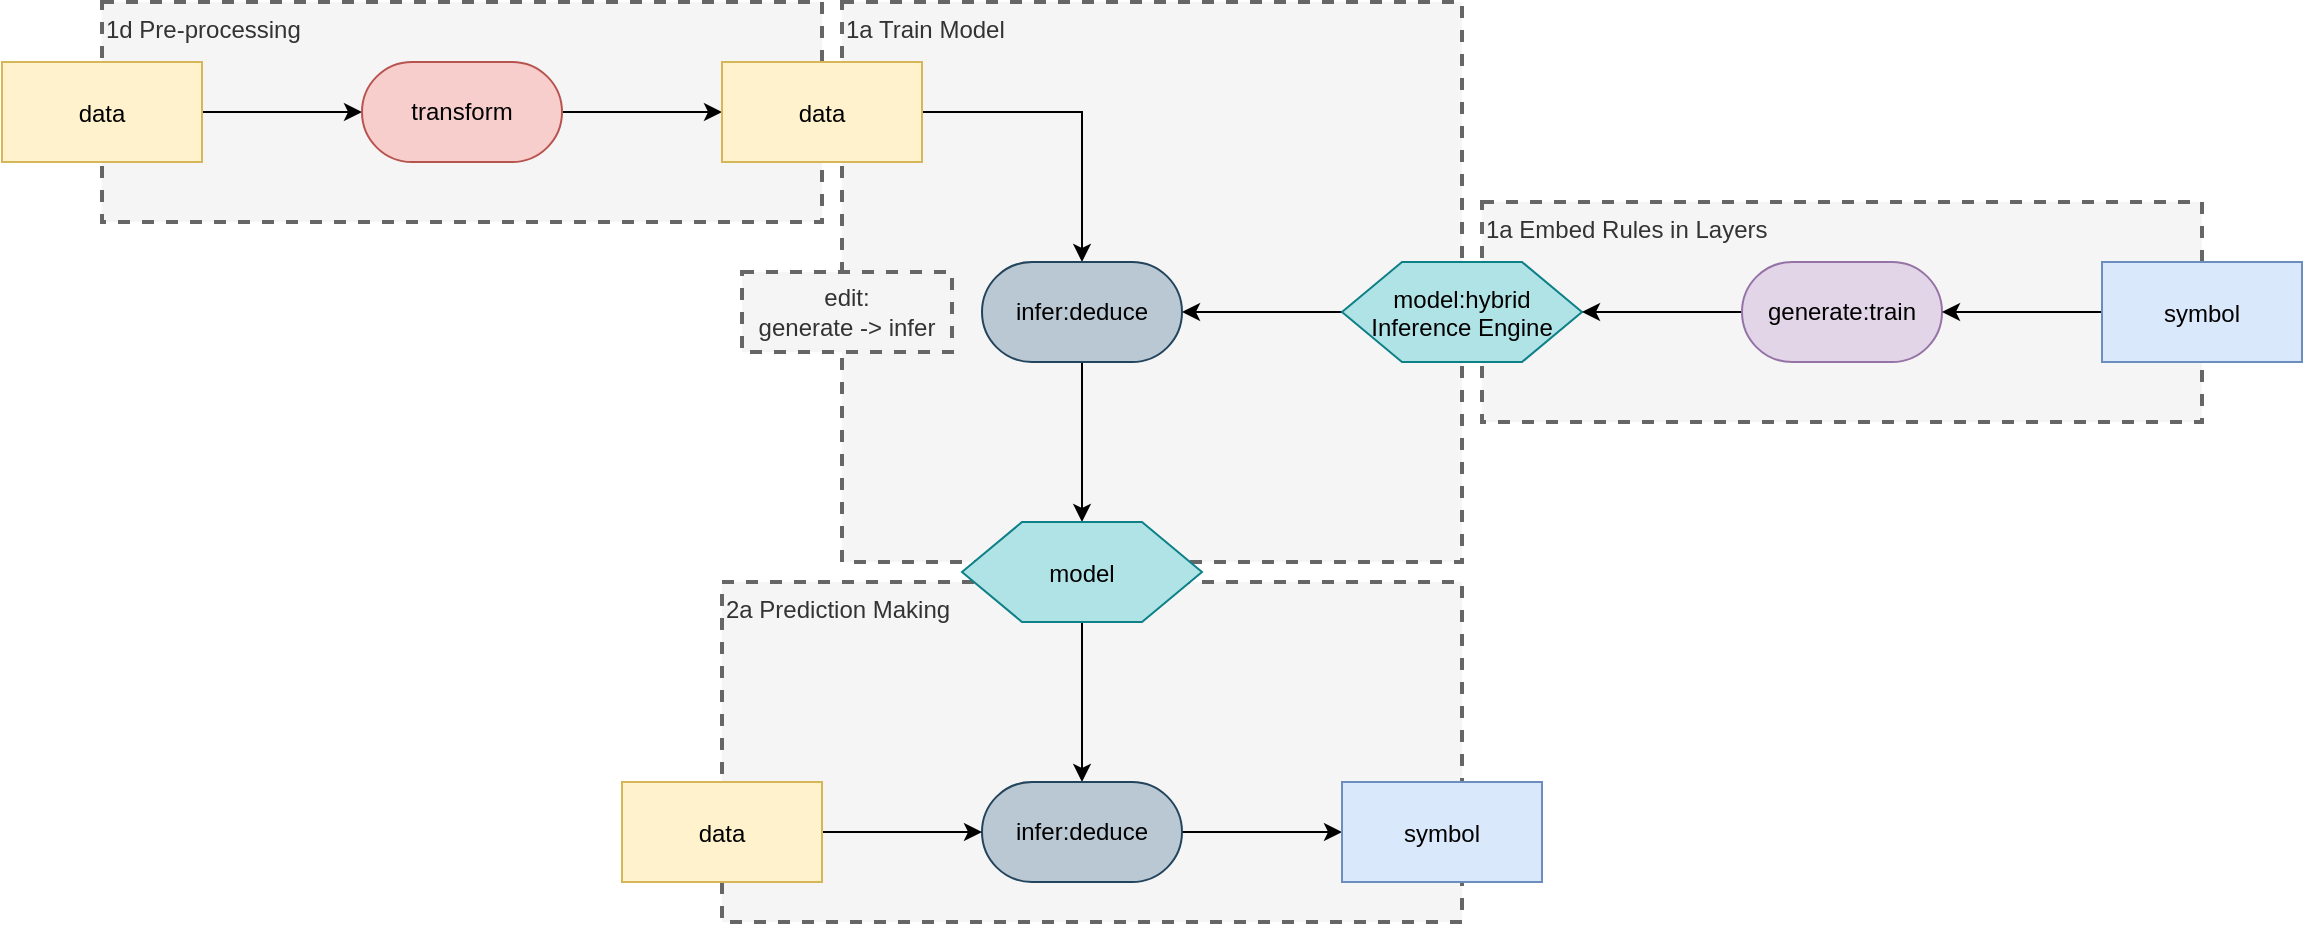 <mxfile version="27.1.1" pages="2">
  <diagram id="oA1FpRplDqC-GJJbkCT9" name="REML Generalized Pattern">
    <mxGraphModel dx="1209" dy="725" grid="1" gridSize="10" guides="1" tooltips="1" connect="1" arrows="1" fold="1" page="1" pageScale="1" pageWidth="3300" pageHeight="4681" math="0" shadow="0">
      <root>
        <mxCell id="0" />
        <mxCell id="1" parent="0" />
        <mxCell id="tmgDHccnFJkSAK9zo8aV-28" value="2a Prediction Making" style="text;html=1;align=left;verticalAlign=top;whiteSpace=wrap;rounded=0;dashed=1;fillColor=#f5f5f5;fontColor=#333333;strokeColor=#666666;strokeWidth=2;" name="text" vertex="1" parent="1">
          <mxGeometry x="720" y="490" width="370" height="170" as="geometry" />
        </mxCell>
        <mxCell id="tmgDHccnFJkSAK9zo8aV-27" value="1a Embed Rules in Layers" style="text;html=1;align=left;verticalAlign=top;whiteSpace=wrap;rounded=0;dashed=1;fillColor=#f5f5f5;fontColor=#333333;strokeColor=#666666;strokeWidth=2;" name="text" vertex="1" parent="1">
          <mxGeometry x="1100" y="300" width="360" height="110" as="geometry" />
        </mxCell>
        <mxCell id="tmgDHccnFJkSAK9zo8aV-26" value="1a Train Model" style="text;html=1;align=left;verticalAlign=top;whiteSpace=wrap;rounded=0;dashed=1;fillColor=#f5f5f5;fontColor=#333333;strokeColor=#666666;strokeWidth=2;" name="text" vertex="1" parent="1">
          <mxGeometry x="780" y="200" width="310" height="280" as="geometry" />
        </mxCell>
        <mxCell id="tmgDHccnFJkSAK9zo8aV-25" value="1d Pre-processing" style="text;html=1;align=left;verticalAlign=top;whiteSpace=wrap;rounded=0;dashed=1;fillColor=#f5f5f5;fontColor=#333333;strokeColor=#666666;strokeWidth=2;" name="text" vertex="1" parent="1">
          <mxGeometry x="410" y="200" width="360" height="110" as="geometry" />
        </mxCell>
        <mxCell id="tmgDHccnFJkSAK9zo8aV-3" style="edgeStyle=orthogonalEdgeStyle;rounded=0;orthogonalLoop=1;jettySize=auto;html=1;exitX=1;exitY=0.5;exitDx=0;exitDy=0;entryX=0;entryY=0.5;entryDx=0;entryDy=0;" edge="1" parent="1" source="tmgDHccnFJkSAK9zo8aV-1" target="tmgDHccnFJkSAK9zo8aV-2">
          <mxGeometry relative="1" as="geometry" />
        </mxCell>
        <mxCell id="tmgDHccnFJkSAK9zo8aV-1" value="data" style="rectangle;fillColor=#fff2cc;strokeColor=#d6b656;" name="data" vertex="1" parent="1">
          <mxGeometry x="360" y="230" width="100" height="50" as="geometry" />
        </mxCell>
        <mxCell id="tmgDHccnFJkSAK9zo8aV-5" style="edgeStyle=orthogonalEdgeStyle;rounded=0;orthogonalLoop=1;jettySize=auto;html=1;exitX=1;exitY=0.5;exitDx=0;exitDy=0;entryX=0;entryY=0.5;entryDx=0;entryDy=0;" edge="1" parent="1" source="tmgDHccnFJkSAK9zo8aV-2" target="tmgDHccnFJkSAK9zo8aV-4">
          <mxGeometry relative="1" as="geometry" />
        </mxCell>
        <mxCell id="tmgDHccnFJkSAK9zo8aV-2" value="transform" style="rounded=1;whiteSpace=wrap;html=1;arcSize=50;fillColor=#f8cecc;strokeColor=#b85450;" name="transform" vertex="1" parent="1">
          <mxGeometry x="540" y="230" width="100" height="50" as="geometry" />
        </mxCell>
        <mxCell id="tmgDHccnFJkSAK9zo8aV-11" style="edgeStyle=orthogonalEdgeStyle;rounded=0;orthogonalLoop=1;jettySize=auto;html=1;exitX=1;exitY=0.5;exitDx=0;exitDy=0;entryX=0.5;entryY=0;entryDx=0;entryDy=0;" edge="1" parent="1" source="tmgDHccnFJkSAK9zo8aV-4" target="tmgDHccnFJkSAK9zo8aV-10">
          <mxGeometry relative="1" as="geometry" />
        </mxCell>
        <mxCell id="tmgDHccnFJkSAK9zo8aV-4" value="data" style="rectangle;fillColor=#fff2cc;strokeColor=#d6b656;" name="data" vertex="1" parent="1">
          <mxGeometry x="720" y="230" width="100" height="50" as="geometry" />
        </mxCell>
        <mxCell id="tmgDHccnFJkSAK9zo8aV-12" style="edgeStyle=orthogonalEdgeStyle;rounded=0;orthogonalLoop=1;jettySize=auto;html=1;exitX=0;exitY=0.5;exitDx=0;exitDy=0;entryX=1;entryY=0.5;entryDx=0;entryDy=0;" edge="1" parent="1" source="tmgDHccnFJkSAK9zo8aV-8" target="tmgDHccnFJkSAK9zo8aV-10">
          <mxGeometry relative="1" as="geometry" />
        </mxCell>
        <object label="model:hybrid&#xa;Inference Engine" tooltip="case-based&#xa;dynamic&#xa;hybrid&#xa;ML&#xa;rule-based&#xa;semantic&#xa;static&#xa;statisic&#xa;statistical" id="tmgDHccnFJkSAK9zo8aV-8">
          <mxCell style="shape=hexagon;perimeter=hexagonPerimeter2;fillColor=#b0e3e6;strokeColor=#0e8088;" name="model" vertex="1" parent="1">
            <mxGeometry x="1030" y="330" width="120" height="50" as="geometry" />
          </mxCell>
        </object>
        <mxCell id="tmgDHccnFJkSAK9zo8aV-18" style="edgeStyle=orthogonalEdgeStyle;rounded=0;orthogonalLoop=1;jettySize=auto;html=1;exitX=0.5;exitY=1;exitDx=0;exitDy=0;entryX=0.5;entryY=0;entryDx=0;entryDy=0;" edge="1" parent="1" source="tmgDHccnFJkSAK9zo8aV-10" target="tmgDHccnFJkSAK9zo8aV-17">
          <mxGeometry relative="1" as="geometry" />
        </mxCell>
        <mxCell id="tmgDHccnFJkSAK9zo8aV-10" value="infer:deduce" style="rounded=1;whiteSpace=wrap;html=1;arcSize=50;fillColor=#bac8d3;strokeColor=#23445d;" name="infer:deduce" vertex="1" parent="1">
          <mxGeometry x="850" y="330" width="100" height="50" as="geometry" />
        </mxCell>
        <mxCell id="tmgDHccnFJkSAK9zo8aV-14" style="edgeStyle=orthogonalEdgeStyle;rounded=0;orthogonalLoop=1;jettySize=auto;html=1;entryX=1;entryY=0.5;entryDx=0;entryDy=0;" edge="1" parent="1" source="tmgDHccnFJkSAK9zo8aV-13" target="tmgDHccnFJkSAK9zo8aV-8">
          <mxGeometry relative="1" as="geometry" />
        </mxCell>
        <mxCell id="tmgDHccnFJkSAK9zo8aV-13" value="generate:train" style="rounded=1;whiteSpace=wrap;html=1;arcSize=50;fillColor=#e1d5e7;strokeColor=#9673a6;" name="generate:train" vertex="1" parent="1">
          <mxGeometry x="1230" y="330" width="100" height="50" as="geometry" />
        </mxCell>
        <mxCell id="tmgDHccnFJkSAK9zo8aV-16" style="edgeStyle=orthogonalEdgeStyle;rounded=0;orthogonalLoop=1;jettySize=auto;html=1;entryX=1;entryY=0.5;entryDx=0;entryDy=0;" edge="1" parent="1" source="tmgDHccnFJkSAK9zo8aV-15" target="tmgDHccnFJkSAK9zo8aV-13">
          <mxGeometry relative="1" as="geometry" />
        </mxCell>
        <mxCell id="tmgDHccnFJkSAK9zo8aV-15" value="symbol" style="rectangle;fillColor=#dae8fc;strokeColor=#6c8ebf;" name="symbol" vertex="1" parent="1">
          <mxGeometry x="1410" y="330" width="100" height="50" as="geometry" />
        </mxCell>
        <mxCell id="tmgDHccnFJkSAK9zo8aV-20" style="edgeStyle=orthogonalEdgeStyle;rounded=0;orthogonalLoop=1;jettySize=auto;html=1;exitX=0.5;exitY=1;exitDx=0;exitDy=0;entryX=0.5;entryY=0;entryDx=0;entryDy=0;" edge="1" parent="1" source="tmgDHccnFJkSAK9zo8aV-17" target="tmgDHccnFJkSAK9zo8aV-19">
          <mxGeometry relative="1" as="geometry" />
        </mxCell>
        <object label="model" tooltip="case-based&#xa;dynamic&#xa;hybrid&#xa;ML&#xa;rule-based&#xa;semantic&#xa;static&#xa;statisic&#xa;statistical" id="tmgDHccnFJkSAK9zo8aV-17">
          <mxCell style="shape=hexagon;perimeter=hexagonPerimeter2;fillColor=#b0e3e6;strokeColor=#0e8088;" name="model" vertex="1" parent="1">
            <mxGeometry x="840" y="460" width="120" height="50" as="geometry" />
          </mxCell>
        </object>
        <mxCell id="tmgDHccnFJkSAK9zo8aV-24" style="edgeStyle=orthogonalEdgeStyle;rounded=0;orthogonalLoop=1;jettySize=auto;html=1;exitX=1;exitY=0.5;exitDx=0;exitDy=0;entryX=0;entryY=0.5;entryDx=0;entryDy=0;" edge="1" parent="1" source="tmgDHccnFJkSAK9zo8aV-19" target="tmgDHccnFJkSAK9zo8aV-23">
          <mxGeometry relative="1" as="geometry" />
        </mxCell>
        <mxCell id="tmgDHccnFJkSAK9zo8aV-19" value="infer:deduce" style="rounded=1;whiteSpace=wrap;html=1;arcSize=50;fillColor=#bac8d3;strokeColor=#23445d;" name="infer:deduce" vertex="1" parent="1">
          <mxGeometry x="850" y="590" width="100" height="50" as="geometry" />
        </mxCell>
        <mxCell id="tmgDHccnFJkSAK9zo8aV-22" style="edgeStyle=orthogonalEdgeStyle;rounded=0;orthogonalLoop=1;jettySize=auto;html=1;entryX=0;entryY=0.5;entryDx=0;entryDy=0;" edge="1" parent="1" source="tmgDHccnFJkSAK9zo8aV-21" target="tmgDHccnFJkSAK9zo8aV-19">
          <mxGeometry relative="1" as="geometry" />
        </mxCell>
        <mxCell id="tmgDHccnFJkSAK9zo8aV-21" value="data" style="rectangle;fillColor=#fff2cc;strokeColor=#d6b656;" name="data" vertex="1" parent="1">
          <mxGeometry x="670" y="590" width="100" height="50" as="geometry" />
        </mxCell>
        <mxCell id="tmgDHccnFJkSAK9zo8aV-23" value="symbol" style="rectangle;fillColor=#dae8fc;strokeColor=#6c8ebf;" name="symbol" vertex="1" parent="1">
          <mxGeometry x="1030" y="590" width="100" height="50" as="geometry" />
        </mxCell>
        <mxCell id="tmgDHccnFJkSAK9zo8aV-29" value="&lt;div&gt;edit:&lt;/div&gt;&lt;div&gt;generate -&amp;gt; infer&lt;/div&gt;" style="text;html=1;align=center;verticalAlign=middle;whiteSpace=wrap;rounded=0;dashed=1;fillColor=#f5f5f5;fontColor=#333333;strokeColor=#666666;strokeWidth=2;" name="text" vertex="1" parent="1">
          <mxGeometry x="730" y="335" width="105" height="40" as="geometry" />
        </mxCell>
      </root>
    </mxGraphModel>
  </diagram>
  <diagram id="LnQA7NeD5pWyeA027Ttc" name="REML First Refined Pattern">
    <mxGraphModel dx="1310" dy="785" grid="1" gridSize="10" guides="1" tooltips="1" connect="1" arrows="1" fold="1" page="1" pageScale="1" pageWidth="3300" pageHeight="4681" math="0" shadow="0">
      <root>
        <mxCell id="0" />
        <mxCell id="1" parent="0" />
        <mxCell id="B-JVje-D65B59EouBPuj-5" value="&lt;div&gt;2a Use the ANFIS&lt;/div&gt;&lt;div&gt;Model for Prediction&lt;/div&gt;" style="text;html=1;align=left;verticalAlign=top;whiteSpace=wrap;rounded=0;dashed=1;fillColor=#f5f5f5;fontColor=#333333;strokeColor=#666666;strokeWidth=2;" name="text" vertex="1" parent="1">
          <mxGeometry x="1240" y="420" width="350" height="180" as="geometry" />
        </mxCell>
        <mxCell id="B-JVje-D65B59EouBPuj-4" value="1a Train the ANFIS Model" style="text;html=1;align=left;verticalAlign=top;whiteSpace=wrap;rounded=0;dashed=1;fillColor=#f5f5f5;fontColor=#333333;strokeColor=#666666;strokeWidth=2;" name="text" vertex="1" parent="1">
          <mxGeometry x="890" y="300" width="340" height="400" as="geometry" />
        </mxCell>
        <mxCell id="B-JVje-D65B59EouBPuj-3" value="1c Generate the Equivalent ANFIS Architecture" style="text;html=1;align=right;verticalAlign=top;whiteSpace=wrap;rounded=0;dashed=1;fillColor=#f5f5f5;fontColor=#333333;strokeColor=#666666;strokeWidth=2;" name="text" vertex="1" parent="1">
          <mxGeometry x="490" y="560" width="390" height="220" as="geometry" />
        </mxCell>
        <mxCell id="B-JVje-D65B59EouBPuj-2" value="1 Fuzzy Rough Set Application" style="text;html=1;align=left;verticalAlign=top;whiteSpace=wrap;rounded=0;dashed=1;fillColor=#f5f5f5;fontColor=#333333;strokeColor=#666666;strokeWidth=2;" name="text" vertex="1" parent="1">
          <mxGeometry x="490" y="360" width="390" height="190" as="geometry" />
        </mxCell>
        <mxCell id="B-JVje-D65B59EouBPuj-1" value="1d Pre-processing" style="text;html=1;align=left;verticalAlign=top;whiteSpace=wrap;rounded=0;dashed=1;fillColor=#f5f5f5;fontColor=#333333;strokeColor=#666666;strokeWidth=2;" name="text" vertex="1" parent="1">
          <mxGeometry x="490" y="200" width="390" height="150" as="geometry" />
        </mxCell>
        <mxCell id="ckfWc3geHlRKN2jMbvU5-89" style="edgeStyle=orthogonalEdgeStyle;rounded=0;orthogonalLoop=1;jettySize=auto;html=1;exitX=1;exitY=0.5;exitDx=0;exitDy=0;entryX=0;entryY=0.5;entryDx=0;entryDy=0;" parent="1" source="ckfWc3geHlRKN2jMbvU5-87" target="ckfWc3geHlRKN2jMbvU5-88" edge="1">
          <mxGeometry relative="1" as="geometry" />
        </mxCell>
        <mxCell id="ckfWc3geHlRKN2jMbvU5-87" value="data&#xa;Raw&#xa;Mammographic" style="rectangle;fillColor=#fff2cc;strokeColor=#d6b656;" parent="1" name="data" vertex="1">
          <mxGeometry x="460" y="230" width="100" height="50" as="geometry" />
        </mxCell>
        <mxCell id="ckfWc3geHlRKN2jMbvU5-91" style="edgeStyle=orthogonalEdgeStyle;rounded=0;orthogonalLoop=1;jettySize=auto;html=1;exitX=1;exitY=0.5;exitDx=0;exitDy=0;entryX=0.5;entryY=0;entryDx=0;entryDy=0;" parent="1" source="ckfWc3geHlRKN2jMbvU5-88" target="ckfWc3geHlRKN2jMbvU5-90" edge="1">
          <mxGeometry relative="1" as="geometry" />
        </mxCell>
        <mxCell id="ckfWc3geHlRKN2jMbvU5-88" value="transform" style="rounded=1;whiteSpace=wrap;html=1;arcSize=50;fillColor=#f8cecc;strokeColor=#b85450;" parent="1" name="transform" vertex="1">
          <mxGeometry x="640" y="230" width="100" height="50" as="geometry" />
        </mxCell>
        <mxCell id="ckfWc3geHlRKN2jMbvU5-93" style="edgeStyle=orthogonalEdgeStyle;rounded=0;orthogonalLoop=1;jettySize=auto;html=1;exitX=0.5;exitY=1;exitDx=0;exitDy=0;entryX=1;entryY=0.5;entryDx=0;entryDy=0;" parent="1" source="ckfWc3geHlRKN2jMbvU5-90" target="ckfWc3geHlRKN2jMbvU5-92" edge="1">
          <mxGeometry relative="1" as="geometry" />
        </mxCell>
        <mxCell id="QngEW5WID09U4wTgbxZI-7" style="edgeStyle=orthogonalEdgeStyle;rounded=0;orthogonalLoop=1;jettySize=auto;html=1;exitX=1;exitY=0.5;exitDx=0;exitDy=0;entryX=0.5;entryY=0;entryDx=0;entryDy=0;" edge="1" parent="1" source="ckfWc3geHlRKN2jMbvU5-90" target="QngEW5WID09U4wTgbxZI-5">
          <mxGeometry relative="1" as="geometry" />
        </mxCell>
        <mxCell id="ckfWc3geHlRKN2jMbvU5-90" value="data&#xa;Pre-processed&#xa;Data" style="rectangle;fillColor=#fff2cc;strokeColor=#d6b656;" parent="1" name="data" vertex="1">
          <mxGeometry x="820" y="330" width="100" height="50" as="geometry" />
        </mxCell>
        <mxCell id="ckfWc3geHlRKN2jMbvU5-95" style="edgeStyle=orthogonalEdgeStyle;rounded=0;orthogonalLoop=1;jettySize=auto;html=1;exitX=0;exitY=0.5;exitDx=0;exitDy=0;entryX=0.5;entryY=0;entryDx=0;entryDy=0;" parent="1" source="ckfWc3geHlRKN2jMbvU5-92" target="ckfWc3geHlRKN2jMbvU5-94" edge="1">
          <mxGeometry relative="1" as="geometry" />
        </mxCell>
        <mxCell id="ckfWc3geHlRKN2jMbvU5-92" value="infer:deduce" style="rounded=1;whiteSpace=wrap;html=1;arcSize=50;fillColor=#bac8d3;strokeColor=#23445d;" parent="1" name="infer:deduce" vertex="1">
          <mxGeometry x="640" y="430" width="100" height="50" as="geometry" />
        </mxCell>
        <mxCell id="ckfWc3geHlRKN2jMbvU5-97" style="edgeStyle=orthogonalEdgeStyle;rounded=0;orthogonalLoop=1;jettySize=auto;html=1;exitX=0.5;exitY=1;exitDx=0;exitDy=0;entryX=0;entryY=0.5;entryDx=0;entryDy=0;" parent="1" source="ckfWc3geHlRKN2jMbvU5-94" target="ckfWc3geHlRKN2jMbvU5-96" edge="1">
          <mxGeometry relative="1" as="geometry" />
        </mxCell>
        <mxCell id="ckfWc3geHlRKN2jMbvU5-94" value="data&#xa;Features" style="rectangle;fillColor=#fff2cc;strokeColor=#d6b656;" parent="1" name="data" vertex="1" tooltip="⚠️ Node not part of any valid pattern.">
          <mxGeometry x="460" y="530" width="100" height="50" as="geometry" />
        </mxCell>
        <mxCell id="QngEW5WID09U4wTgbxZI-2" style="edgeStyle=orthogonalEdgeStyle;rounded=0;orthogonalLoop=1;jettySize=auto;html=1;exitX=1;exitY=0.5;exitDx=0;exitDy=0;entryX=0;entryY=0.5;entryDx=0;entryDy=0;" edge="1" parent="1" source="ckfWc3geHlRKN2jMbvU5-96" target="QngEW5WID09U4wTgbxZI-1">
          <mxGeometry relative="1" as="geometry" />
        </mxCell>
        <mxCell id="ckfWc3geHlRKN2jMbvU5-96" value="generate:engineer" style="rounded=1;whiteSpace=wrap;html=1;arcSize=50;fillColor=#e1d5e7;strokeColor=#9673a6;" parent="1" name="generate:engineer" vertex="1" tooltip="⚠️ Node not part of any valid pattern.">
          <mxGeometry x="640" y="630" width="100" height="50" as="geometry" />
        </mxCell>
        <mxCell id="QngEW5WID09U4wTgbxZI-11" style="edgeStyle=orthogonalEdgeStyle;rounded=0;orthogonalLoop=1;jettySize=auto;html=1;exitX=1;exitY=0.5;exitDx=0;exitDy=0;entryX=0.5;entryY=1;entryDx=0;entryDy=0;" edge="1" parent="1" source="QngEW5WID09U4wTgbxZI-1" target="QngEW5WID09U4wTgbxZI-8">
          <mxGeometry relative="1" as="geometry" />
        </mxCell>
        <object label="model:hybrid&#xa;ANFIS&#xa;Framework" tooltip="case-based&#xa;dynamic&#xa;hybrid&#xa;ML&#xa;rule-based&#xa;semantic&#xa;static&#xa;statisic&#xa;statistical" id="QngEW5WID09U4wTgbxZI-1">
          <mxCell style="shape=hexagon;perimeter=hexagonPerimeter2;fillColor=#b0e3e6;strokeColor=#0e8088;" name="model" vertex="1" parent="1" tooltip="⚠️ Node not part of any valid pattern.">
            <mxGeometry x="810" y="630" width="120" height="50" as="geometry" />
          </mxCell>
        </object>
        <mxCell id="QngEW5WID09U4wTgbxZI-4" style="edgeStyle=orthogonalEdgeStyle;rounded=0;orthogonalLoop=1;jettySize=auto;html=1;entryX=0.5;entryY=1;entryDx=0;entryDy=0;" edge="1" parent="1" source="QngEW5WID09U4wTgbxZI-3" target="ckfWc3geHlRKN2jMbvU5-96">
          <mxGeometry relative="1" as="geometry" />
        </mxCell>
        <mxCell id="QngEW5WID09U4wTgbxZI-3" value="symbol&#xa;Fuzzy Rules" style="rectangle;fillColor=#dae8fc;strokeColor=#6c8ebf;" name="symbol" vertex="1" parent="1" tooltip="⚠️ Node not part of any valid pattern.">
          <mxGeometry x="640" y="760" width="100" height="50" as="geometry" />
        </mxCell>
        <mxCell id="QngEW5WID09U4wTgbxZI-10" style="edgeStyle=orthogonalEdgeStyle;rounded=0;orthogonalLoop=1;jettySize=auto;html=1;exitX=1;exitY=0.5;exitDx=0;exitDy=0;entryX=0;entryY=0.5;entryDx=0;entryDy=0;" edge="1" parent="1" source="QngEW5WID09U4wTgbxZI-5" target="QngEW5WID09U4wTgbxZI-8">
          <mxGeometry relative="1" as="geometry" />
        </mxCell>
        <mxCell id="QngEW5WID09U4wTgbxZI-5" value="generate:train" style="rounded=1;whiteSpace=wrap;html=1;arcSize=50;fillColor=#e1d5e7;strokeColor=#9673a6;" name="generate:train" vertex="1" parent="1">
          <mxGeometry x="980" y="530" width="100" height="50" as="geometry" />
        </mxCell>
        <mxCell id="QngEW5WID09U4wTgbxZI-13" style="edgeStyle=orthogonalEdgeStyle;rounded=0;orthogonalLoop=1;jettySize=auto;html=1;exitX=1;exitY=0.5;exitDx=0;exitDy=0;entryX=0;entryY=0.5;entryDx=0;entryDy=0;" edge="1" parent="1" source="QngEW5WID09U4wTgbxZI-8" target="QngEW5WID09U4wTgbxZI-12">
          <mxGeometry relative="1" as="geometry" />
        </mxCell>
        <object label="model:hybrid&#xa;ANFIS" tooltip="case-based&#xa;dynamic&#xa;hybrid&#xa;ML&#xa;rule-based&#xa;semantic&#xa;static&#xa;statisic&#xa;statistical" id="QngEW5WID09U4wTgbxZI-8">
          <mxCell style="shape=hexagon;perimeter=hexagonPerimeter2;fillColor=#b0e3e6;strokeColor=#0e8088;" name="model" vertex="1" parent="1" tooltip="⚠️ Node not part of any valid pattern.">
            <mxGeometry x="1160" y="530" width="120" height="50" as="geometry" />
          </mxCell>
        </object>
        <mxCell id="QngEW5WID09U4wTgbxZI-18" style="edgeStyle=orthogonalEdgeStyle;rounded=0;orthogonalLoop=1;jettySize=auto;html=1;exitX=1;exitY=0.5;exitDx=0;exitDy=0;entryX=0;entryY=0.5;entryDx=0;entryDy=0;" edge="1" parent="1" source="QngEW5WID09U4wTgbxZI-12" target="QngEW5WID09U4wTgbxZI-16">
          <mxGeometry relative="1" as="geometry" />
        </mxCell>
        <mxCell id="QngEW5WID09U4wTgbxZI-12" value="infer:predict" style="rounded=1;whiteSpace=wrap;html=1;arcSize=50;fillColor=#bac8d3;strokeColor=#23445d;" name="infer:deduce" vertex="1" parent="1">
          <mxGeometry x="1360" y="530" width="100" height="50" as="geometry" />
        </mxCell>
        <mxCell id="QngEW5WID09U4wTgbxZI-15" style="edgeStyle=orthogonalEdgeStyle;rounded=0;orthogonalLoop=1;jettySize=auto;html=1;entryX=0.5;entryY=0;entryDx=0;entryDy=0;" edge="1" parent="1" source="QngEW5WID09U4wTgbxZI-14" target="QngEW5WID09U4wTgbxZI-12">
          <mxGeometry relative="1" as="geometry" />
        </mxCell>
        <mxCell id="QngEW5WID09U4wTgbxZI-14" value="data&#xa;Patient&#xa;Mammographic" style="rectangle;fillColor=#fff2cc;strokeColor=#d6b656;" name="data" vertex="1" parent="1">
          <mxGeometry x="1360" y="400" width="100" height="50" as="geometry" />
        </mxCell>
        <mxCell id="QngEW5WID09U4wTgbxZI-16" value="symbol&#xa;Diagnosis&#xa;Severity" style="rectangle;fillColor=#dae8fc;strokeColor=#6c8ebf;" name="symbol" vertex="1" parent="1">
          <mxGeometry x="1540" y="530" width="100" height="50" as="geometry" />
        </mxCell>
      </root>
    </mxGraphModel>
  </diagram>
</mxfile>
